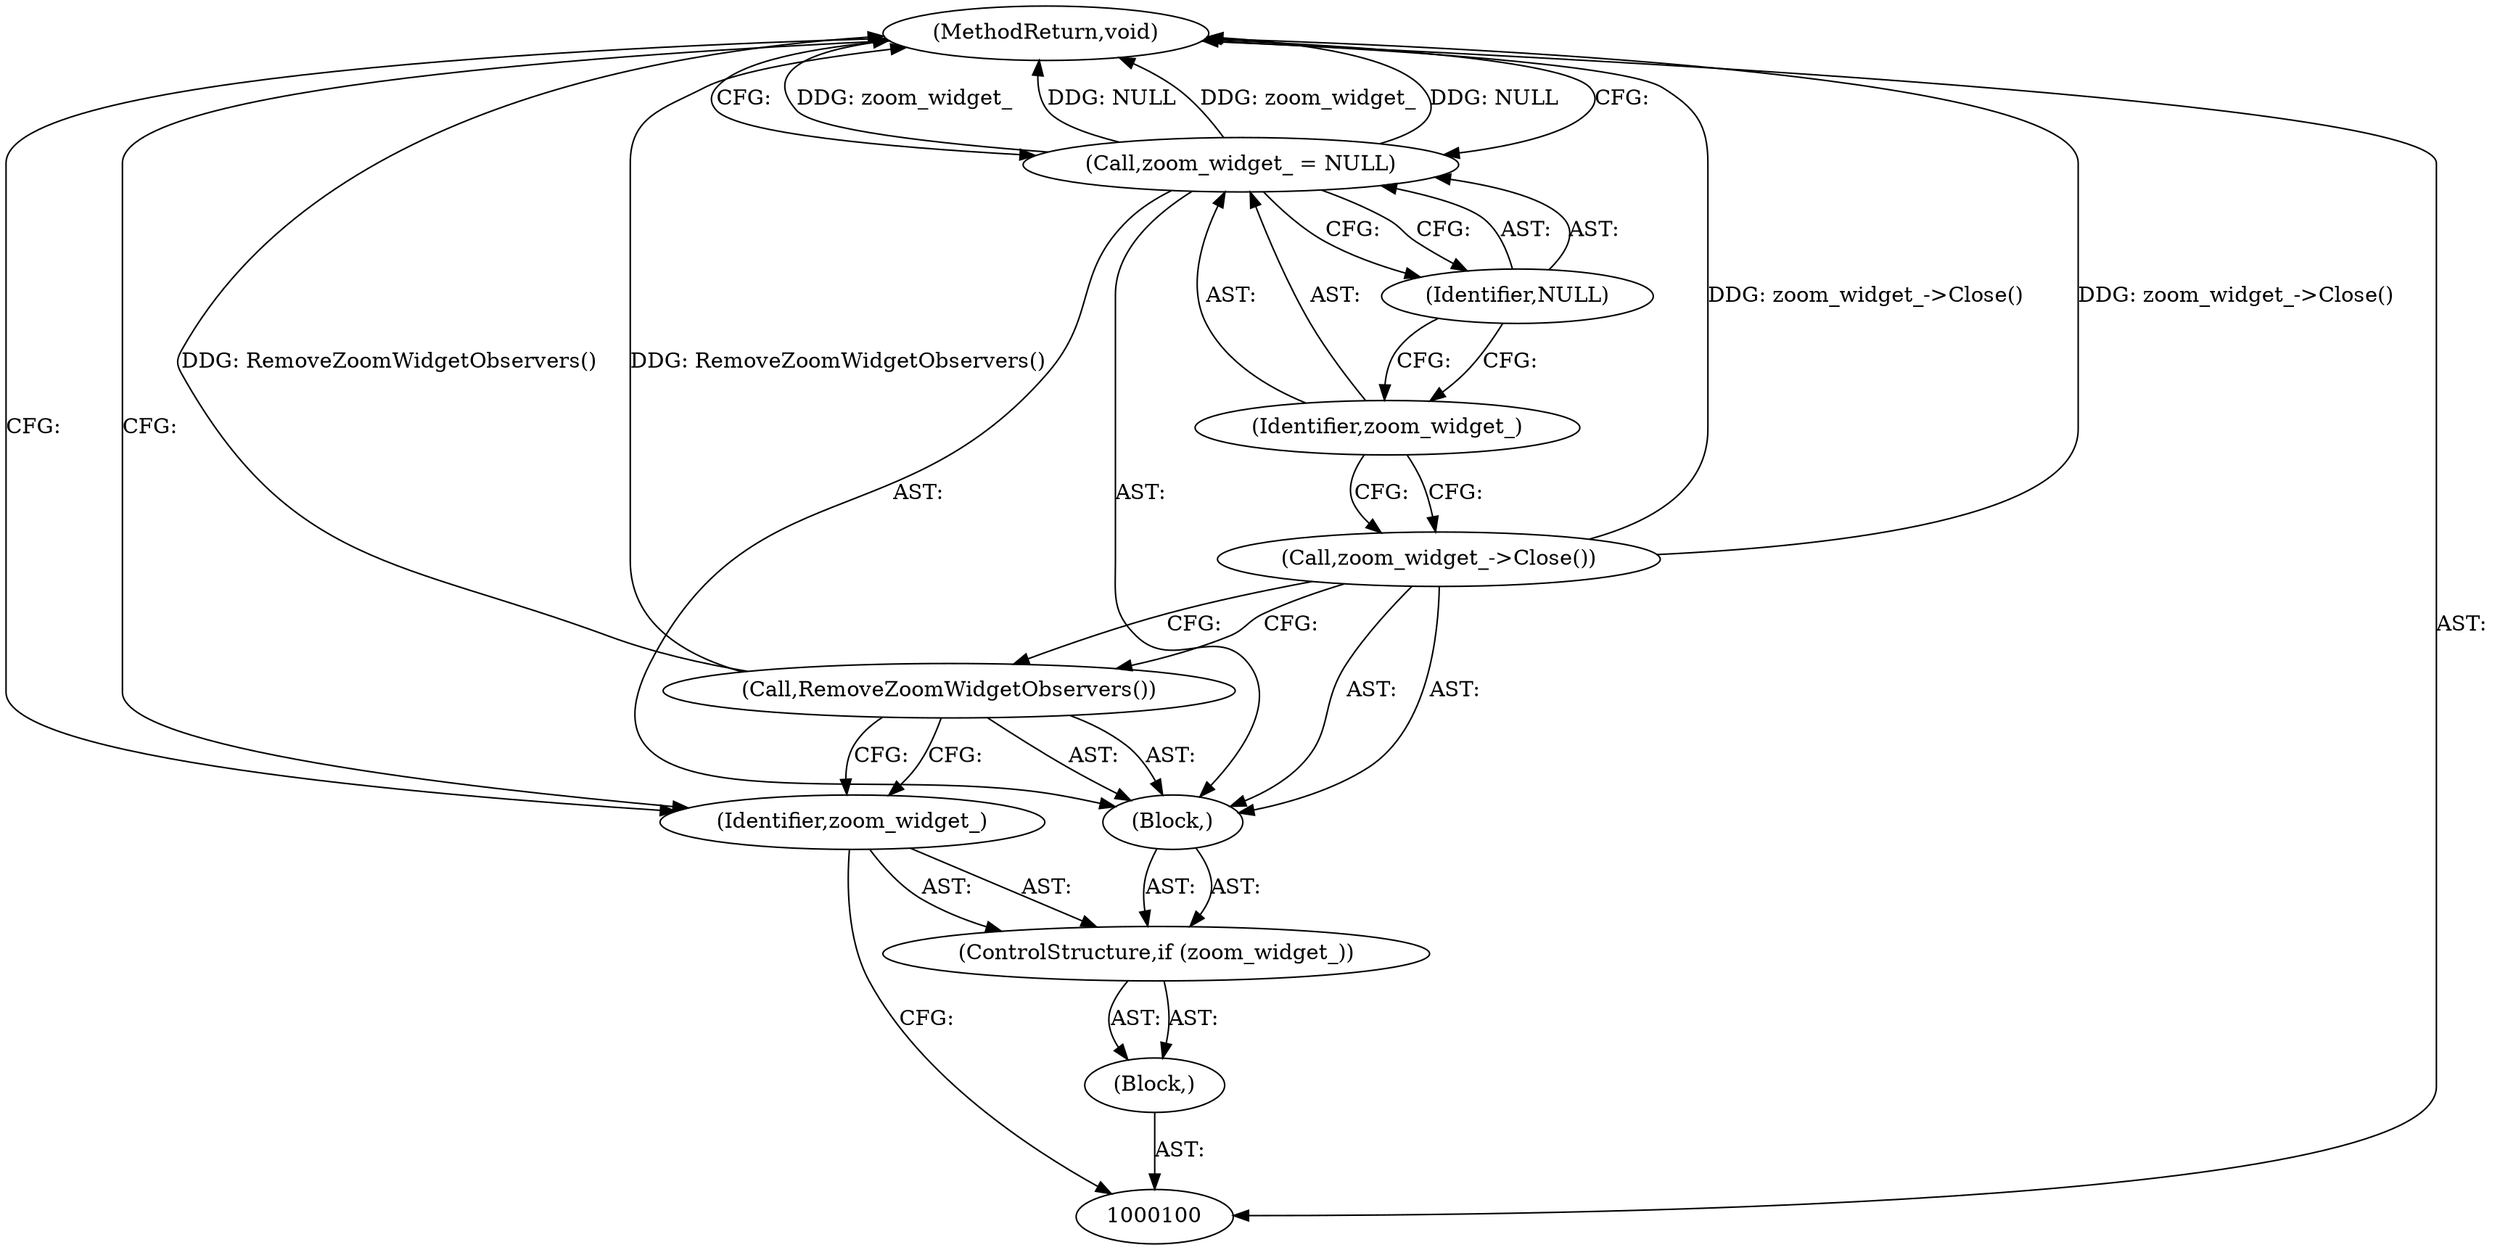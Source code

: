 digraph "1_Chrome_62b8b6e168a12263aab6b88dbef0b900cc37309f_4" {
"1000110" [label="(MethodReturn,void)"];
"1000101" [label="(Block,)"];
"1000102" [label="(ControlStructure,if (zoom_widget_))"];
"1000104" [label="(Block,)"];
"1000103" [label="(Identifier,zoom_widget_)"];
"1000105" [label="(Call,RemoveZoomWidgetObservers())"];
"1000106" [label="(Call,zoom_widget_->Close())"];
"1000109" [label="(Identifier,NULL)"];
"1000107" [label="(Call,zoom_widget_ = NULL)"];
"1000108" [label="(Identifier,zoom_widget_)"];
"1000110" -> "1000100"  [label="AST: "];
"1000110" -> "1000107"  [label="CFG: "];
"1000110" -> "1000103"  [label="CFG: "];
"1000107" -> "1000110"  [label="DDG: zoom_widget_"];
"1000107" -> "1000110"  [label="DDG: NULL"];
"1000105" -> "1000110"  [label="DDG: RemoveZoomWidgetObservers()"];
"1000106" -> "1000110"  [label="DDG: zoom_widget_->Close()"];
"1000101" -> "1000100"  [label="AST: "];
"1000102" -> "1000101"  [label="AST: "];
"1000102" -> "1000101"  [label="AST: "];
"1000103" -> "1000102"  [label="AST: "];
"1000104" -> "1000102"  [label="AST: "];
"1000104" -> "1000102"  [label="AST: "];
"1000105" -> "1000104"  [label="AST: "];
"1000106" -> "1000104"  [label="AST: "];
"1000107" -> "1000104"  [label="AST: "];
"1000103" -> "1000102"  [label="AST: "];
"1000103" -> "1000100"  [label="CFG: "];
"1000105" -> "1000103"  [label="CFG: "];
"1000110" -> "1000103"  [label="CFG: "];
"1000105" -> "1000104"  [label="AST: "];
"1000105" -> "1000103"  [label="CFG: "];
"1000106" -> "1000105"  [label="CFG: "];
"1000105" -> "1000110"  [label="DDG: RemoveZoomWidgetObservers()"];
"1000106" -> "1000104"  [label="AST: "];
"1000106" -> "1000105"  [label="CFG: "];
"1000108" -> "1000106"  [label="CFG: "];
"1000106" -> "1000110"  [label="DDG: zoom_widget_->Close()"];
"1000109" -> "1000107"  [label="AST: "];
"1000109" -> "1000108"  [label="CFG: "];
"1000107" -> "1000109"  [label="CFG: "];
"1000107" -> "1000104"  [label="AST: "];
"1000107" -> "1000109"  [label="CFG: "];
"1000108" -> "1000107"  [label="AST: "];
"1000109" -> "1000107"  [label="AST: "];
"1000110" -> "1000107"  [label="CFG: "];
"1000107" -> "1000110"  [label="DDG: zoom_widget_"];
"1000107" -> "1000110"  [label="DDG: NULL"];
"1000108" -> "1000107"  [label="AST: "];
"1000108" -> "1000106"  [label="CFG: "];
"1000109" -> "1000108"  [label="CFG: "];
}
